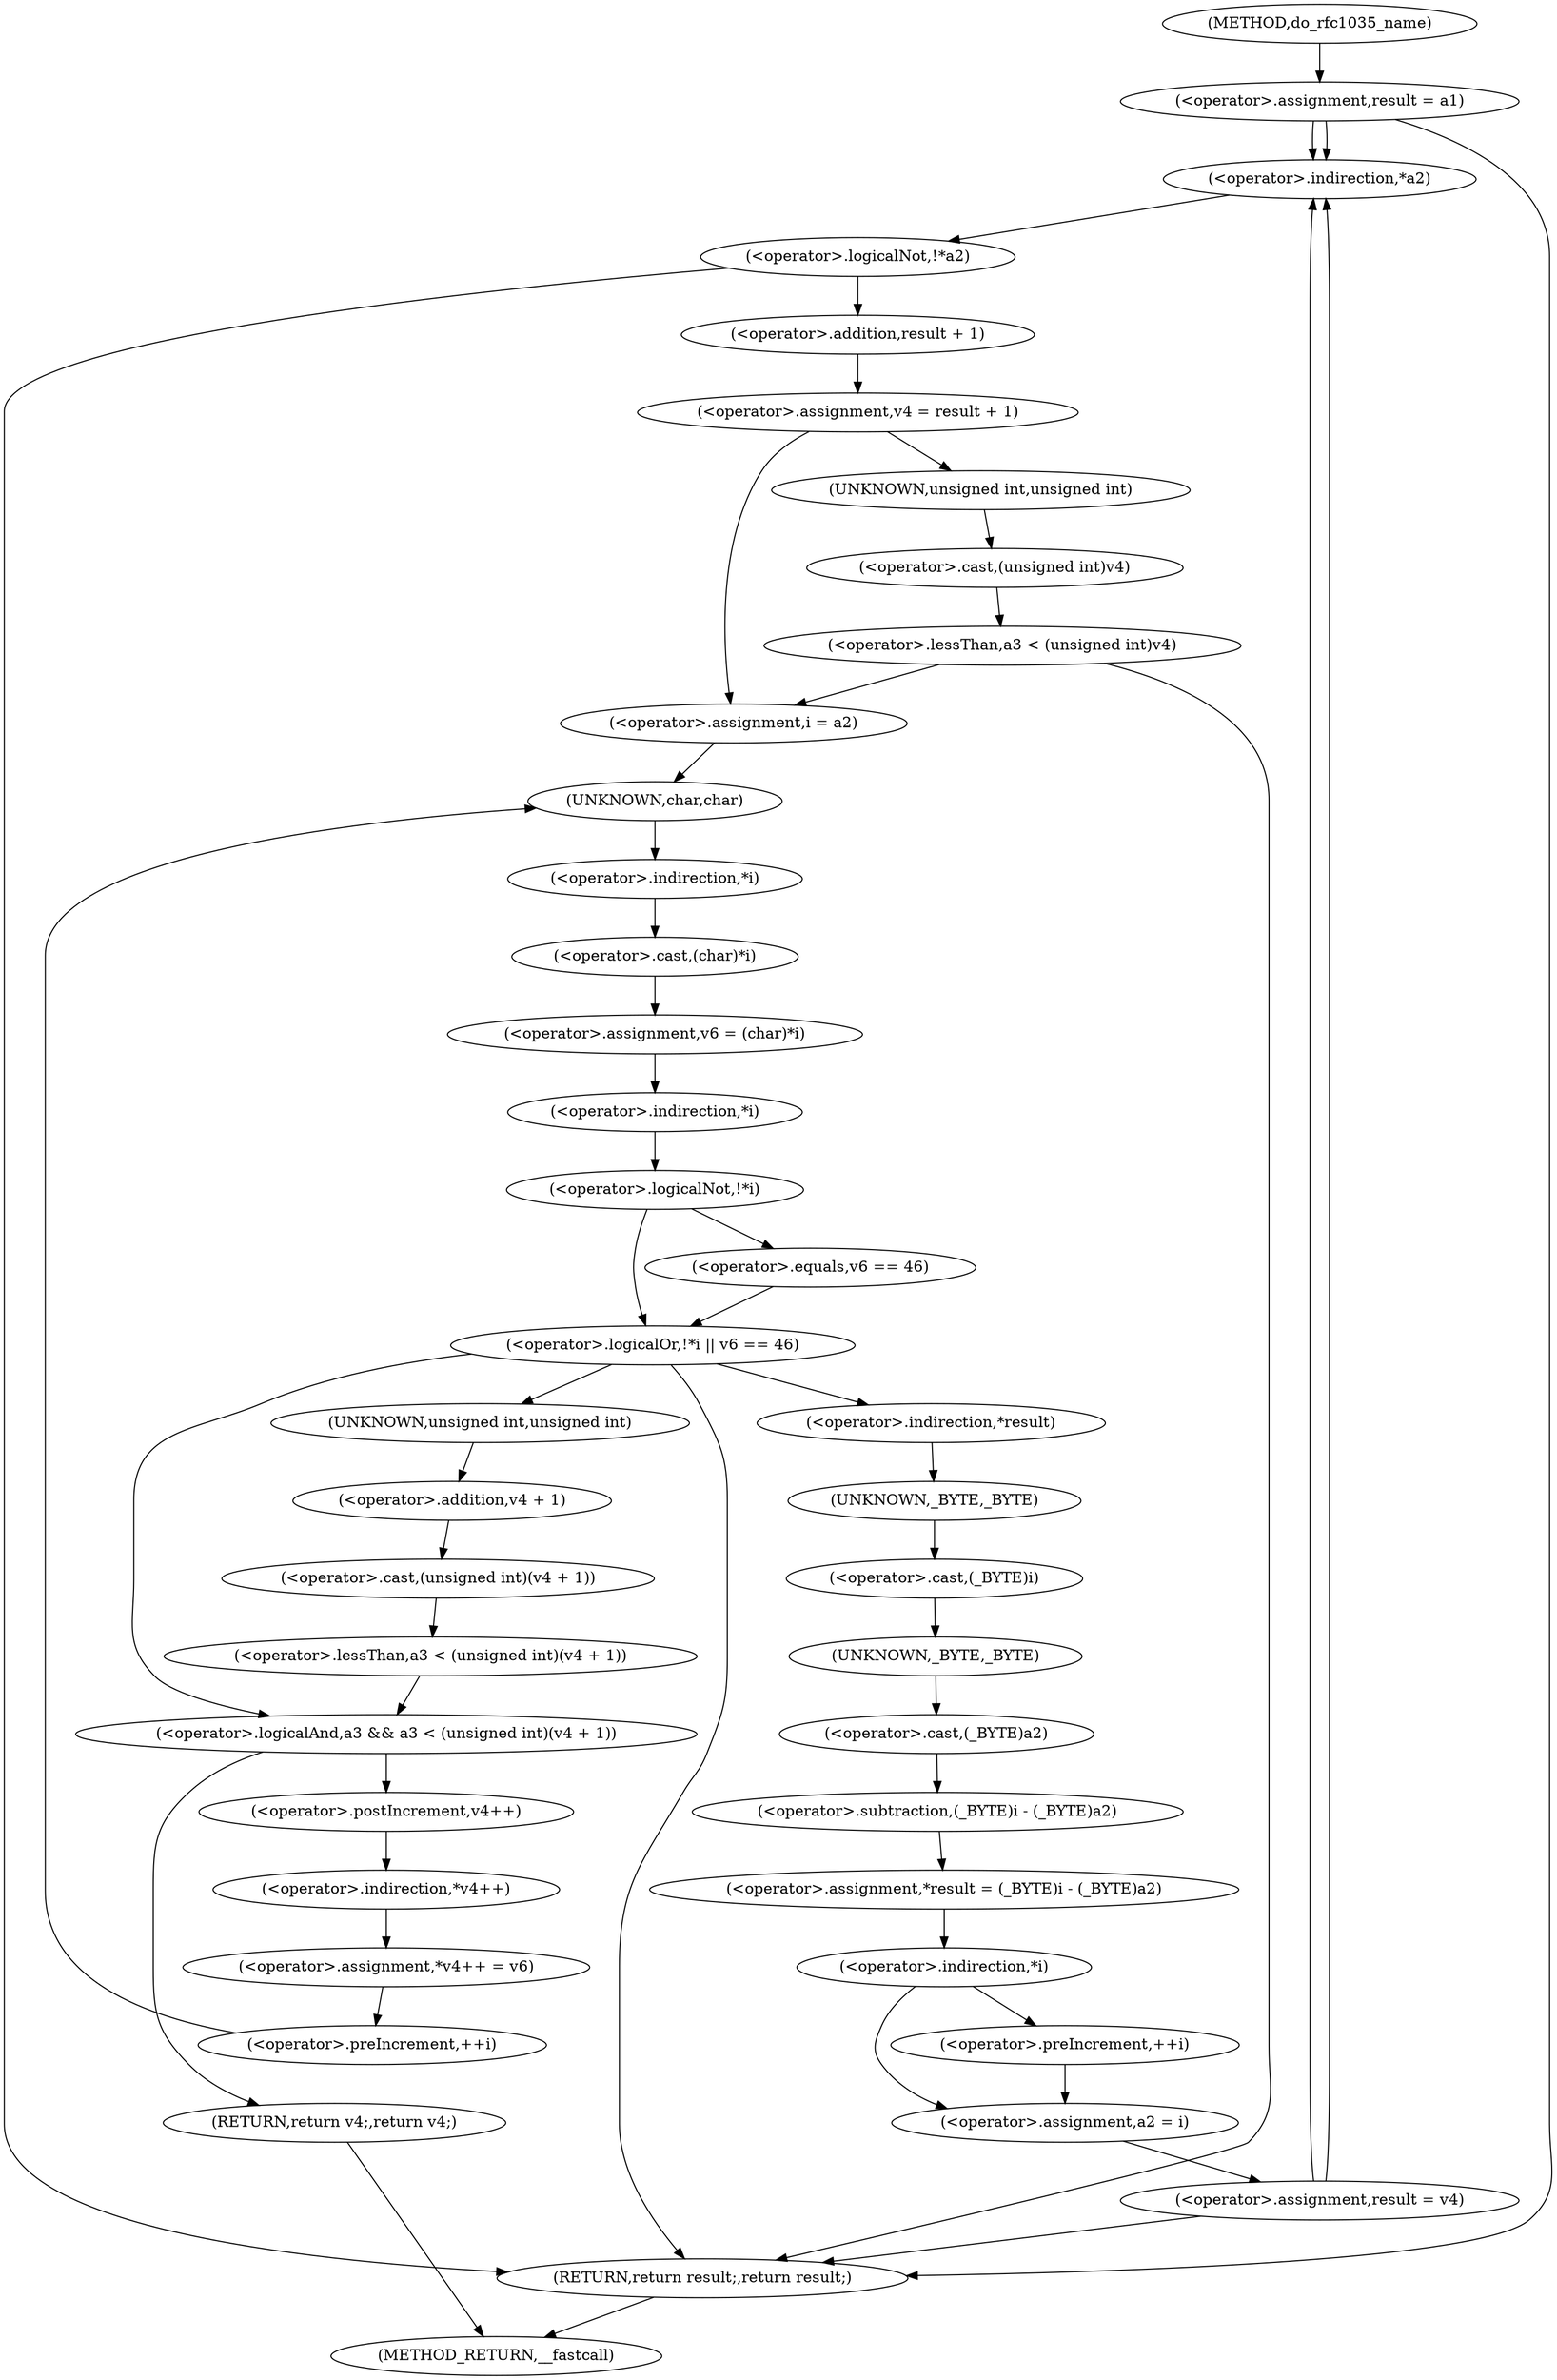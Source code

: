 digraph do_rfc1035_name {  
"1000115" [label = "(<operator>.assignment,result = a1)" ]
"1000119" [label = "(<operator>.assignment,result = v4)" ]
"1000124" [label = "(<operator>.logicalNot,!*a2)" ]
"1000125" [label = "(<operator>.indirection,*a2)" ]
"1000128" [label = "(<operator>.assignment,v4 = result + 1)" ]
"1000130" [label = "(<operator>.addition,result + 1)" ]
"1000137" [label = "(<operator>.lessThan,a3 < (unsigned int)v4)" ]
"1000139" [label = "(<operator>.cast,(unsigned int)v4)" ]
"1000140" [label = "(UNKNOWN,unsigned int,unsigned int)" ]
"1000144" [label = "(<operator>.assignment,i = a2)" ]
"1000147" [label = "(<operator>.preIncrement,++i)" ]
"1000150" [label = "(<operator>.assignment,v6 = (char)*i)" ]
"1000152" [label = "(<operator>.cast,(char)*i)" ]
"1000153" [label = "(UNKNOWN,char,char)" ]
"1000154" [label = "(<operator>.indirection,*i)" ]
"1000157" [label = "(<operator>.logicalOr,!*i || v6 == 46)" ]
"1000158" [label = "(<operator>.logicalNot,!*i)" ]
"1000159" [label = "(<operator>.indirection,*i)" ]
"1000161" [label = "(<operator>.equals,v6 == 46)" ]
"1000166" [label = "(<operator>.logicalAnd,a3 && a3 < (unsigned int)(v4 + 1))" ]
"1000168" [label = "(<operator>.lessThan,a3 < (unsigned int)(v4 + 1))" ]
"1000170" [label = "(<operator>.cast,(unsigned int)(v4 + 1))" ]
"1000171" [label = "(UNKNOWN,unsigned int,unsigned int)" ]
"1000172" [label = "(<operator>.addition,v4 + 1)" ]
"1000175" [label = "(RETURN,return v4;,return v4;)" ]
"1000177" [label = "(<operator>.assignment,*v4++ = v6)" ]
"1000178" [label = "(<operator>.indirection,*v4++)" ]
"1000179" [label = "(<operator>.postIncrement,v4++)" ]
"1000182" [label = "(<operator>.assignment,*result = (_BYTE)i - (_BYTE)a2)" ]
"1000183" [label = "(<operator>.indirection,*result)" ]
"1000185" [label = "(<operator>.subtraction,(_BYTE)i - (_BYTE)a2)" ]
"1000186" [label = "(<operator>.cast,(_BYTE)i)" ]
"1000187" [label = "(UNKNOWN,_BYTE,_BYTE)" ]
"1000189" [label = "(<operator>.cast,(_BYTE)a2)" ]
"1000190" [label = "(UNKNOWN,_BYTE,_BYTE)" ]
"1000193" [label = "(<operator>.indirection,*i)" ]
"1000195" [label = "(<operator>.preIncrement,++i)" ]
"1000197" [label = "(<operator>.assignment,a2 = i)" ]
"1000200" [label = "(RETURN,return result;,return result;)" ]
"1000105" [label = "(METHOD,do_rfc1035_name)" ]
"1000202" [label = "(METHOD_RETURN,__fastcall)" ]
  "1000115" -> "1000125" 
  "1000115" -> "1000125" 
  "1000115" -> "1000200" 
  "1000119" -> "1000125" 
  "1000119" -> "1000125" 
  "1000119" -> "1000200" 
  "1000124" -> "1000200" 
  "1000124" -> "1000130" 
  "1000125" -> "1000124" 
  "1000128" -> "1000140" 
  "1000128" -> "1000144" 
  "1000130" -> "1000128" 
  "1000137" -> "1000200" 
  "1000137" -> "1000144" 
  "1000139" -> "1000137" 
  "1000140" -> "1000139" 
  "1000144" -> "1000153" 
  "1000147" -> "1000153" 
  "1000150" -> "1000159" 
  "1000152" -> "1000150" 
  "1000153" -> "1000154" 
  "1000154" -> "1000152" 
  "1000157" -> "1000183" 
  "1000157" -> "1000200" 
  "1000157" -> "1000166" 
  "1000157" -> "1000171" 
  "1000158" -> "1000157" 
  "1000158" -> "1000161" 
  "1000159" -> "1000158" 
  "1000161" -> "1000157" 
  "1000166" -> "1000175" 
  "1000166" -> "1000179" 
  "1000168" -> "1000166" 
  "1000170" -> "1000168" 
  "1000171" -> "1000172" 
  "1000172" -> "1000170" 
  "1000175" -> "1000202" 
  "1000177" -> "1000147" 
  "1000178" -> "1000177" 
  "1000179" -> "1000178" 
  "1000182" -> "1000193" 
  "1000183" -> "1000187" 
  "1000185" -> "1000182" 
  "1000186" -> "1000190" 
  "1000187" -> "1000186" 
  "1000189" -> "1000185" 
  "1000190" -> "1000189" 
  "1000193" -> "1000195" 
  "1000193" -> "1000197" 
  "1000195" -> "1000197" 
  "1000197" -> "1000119" 
  "1000200" -> "1000202" 
  "1000105" -> "1000115" 
}
